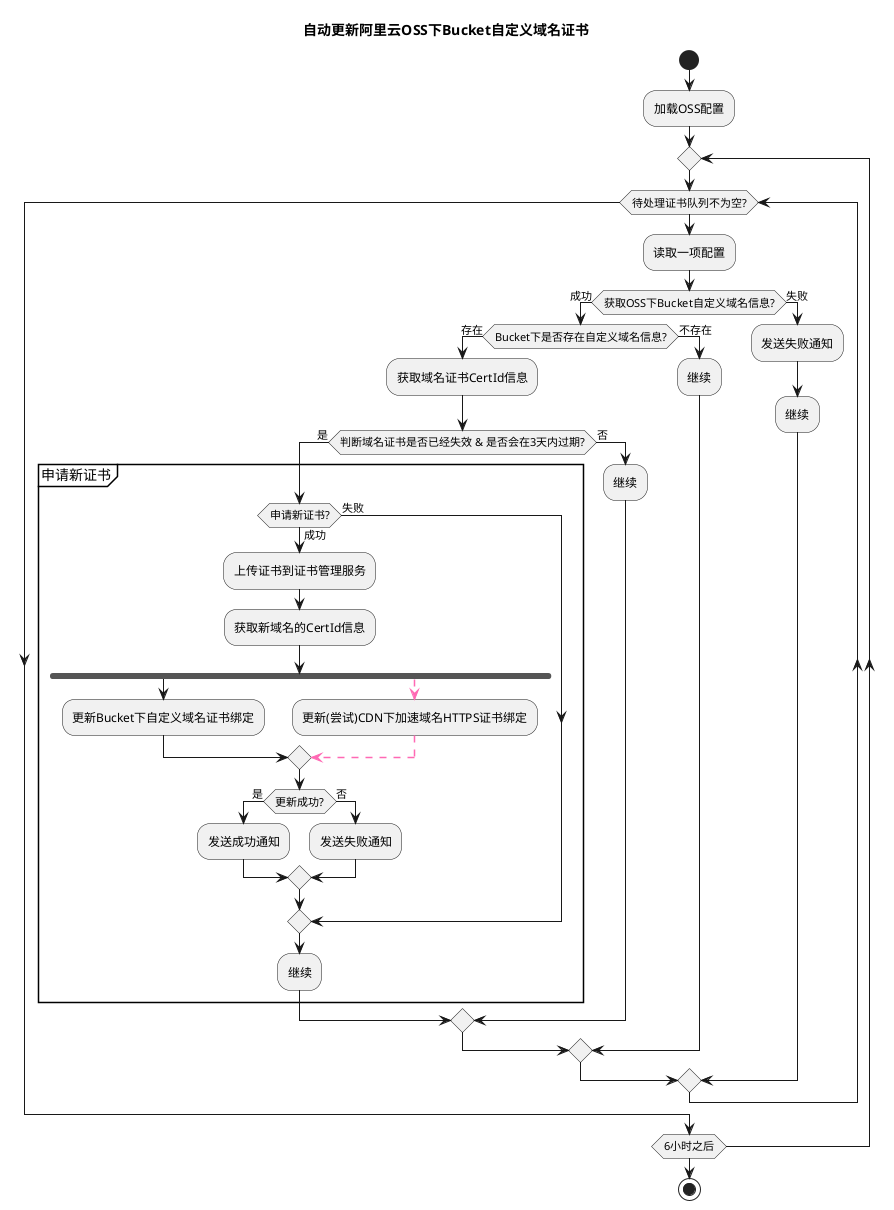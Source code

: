 @startuml

title: 自动更新阿里云OSS下Bucket自定义域名证书

start
:加载OSS配置;
repeat
while (待处理证书队列不为空?)
  :读取一项配置;
  if (获取OSS下Bucket自定义域名信息?) is (成功) then
    if (Bucket下是否存在自定义域名信息?) is (存在) then
      :获取域名证书CertId信息;
      if (判断域名证书是否已经失效 & 是否会在3天内过期?) is (是) then
              group 申请新证书
                if (申请新证书?) is (成功) then
                  :上传证书到证书管理服务;
                  :获取新域名的CertId信息;
                  fork
                    :更新Bucket下自定义域名证书绑定;
                  fork again
                    -[#hotpink,dashed]->
                    :更新(尝试)CDN下加速域名HTTPS证书绑定;
                    -[#hotpink,dashed]->
                  end merge
                  if (更新成功?) is (是) then
                    :发送成功通知;
                  else (否)
                    :发送失败通知;
                  endif
                else (失败)
                endif
                :继续;
              end group
            else (否)
              :继续;
            endif
    else (不存在)
    :继续;
    endif
  else (失败)
    :发送失败通知;
    :继续;
  endif
endwhile
repeat while(6小时之后)
stop

@enduml